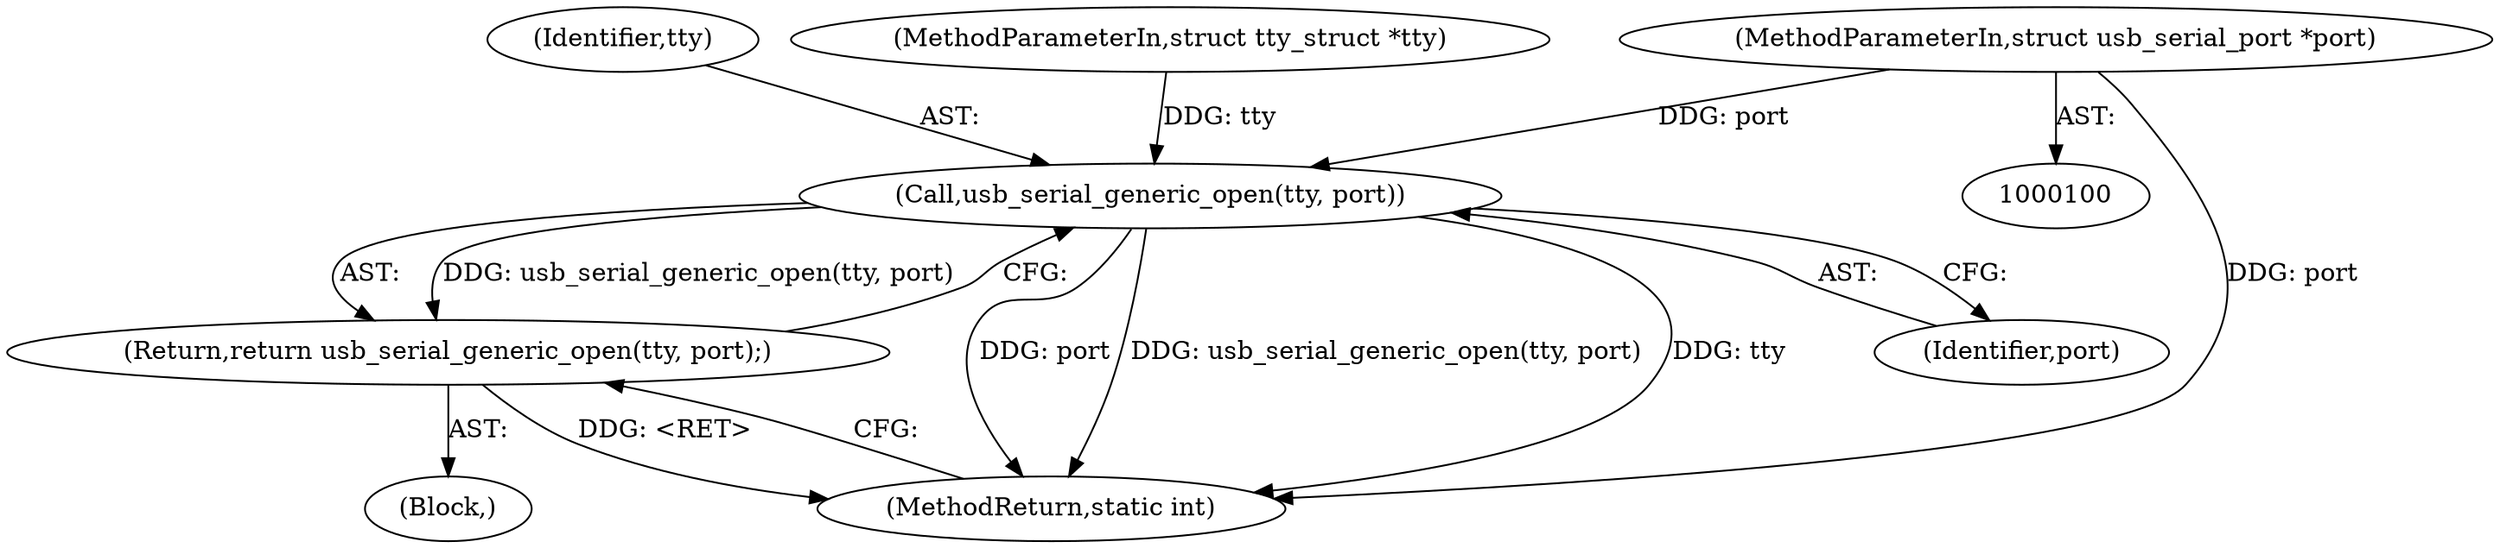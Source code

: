 digraph "0_linux_30572418b445d85fcfe6c8fe84c947d2606767d8@pointer" {
"1000102" [label="(MethodParameterIn,struct usb_serial_port *port)"];
"1000105" [label="(Call,usb_serial_generic_open(tty, port))"];
"1000104" [label="(Return,return usb_serial_generic_open(tty, port);)"];
"1000108" [label="(MethodReturn,static int)"];
"1000104" [label="(Return,return usb_serial_generic_open(tty, port);)"];
"1000102" [label="(MethodParameterIn,struct usb_serial_port *port)"];
"1000106" [label="(Identifier,tty)"];
"1000105" [label="(Call,usb_serial_generic_open(tty, port))"];
"1000103" [label="(Block,)"];
"1000107" [label="(Identifier,port)"];
"1000101" [label="(MethodParameterIn,struct tty_struct *tty)"];
"1000102" -> "1000100"  [label="AST: "];
"1000102" -> "1000108"  [label="DDG: port"];
"1000102" -> "1000105"  [label="DDG: port"];
"1000105" -> "1000104"  [label="AST: "];
"1000105" -> "1000107"  [label="CFG: "];
"1000106" -> "1000105"  [label="AST: "];
"1000107" -> "1000105"  [label="AST: "];
"1000104" -> "1000105"  [label="CFG: "];
"1000105" -> "1000108"  [label="DDG: port"];
"1000105" -> "1000108"  [label="DDG: usb_serial_generic_open(tty, port)"];
"1000105" -> "1000108"  [label="DDG: tty"];
"1000105" -> "1000104"  [label="DDG: usb_serial_generic_open(tty, port)"];
"1000101" -> "1000105"  [label="DDG: tty"];
"1000104" -> "1000103"  [label="AST: "];
"1000108" -> "1000104"  [label="CFG: "];
"1000104" -> "1000108"  [label="DDG: <RET>"];
}
